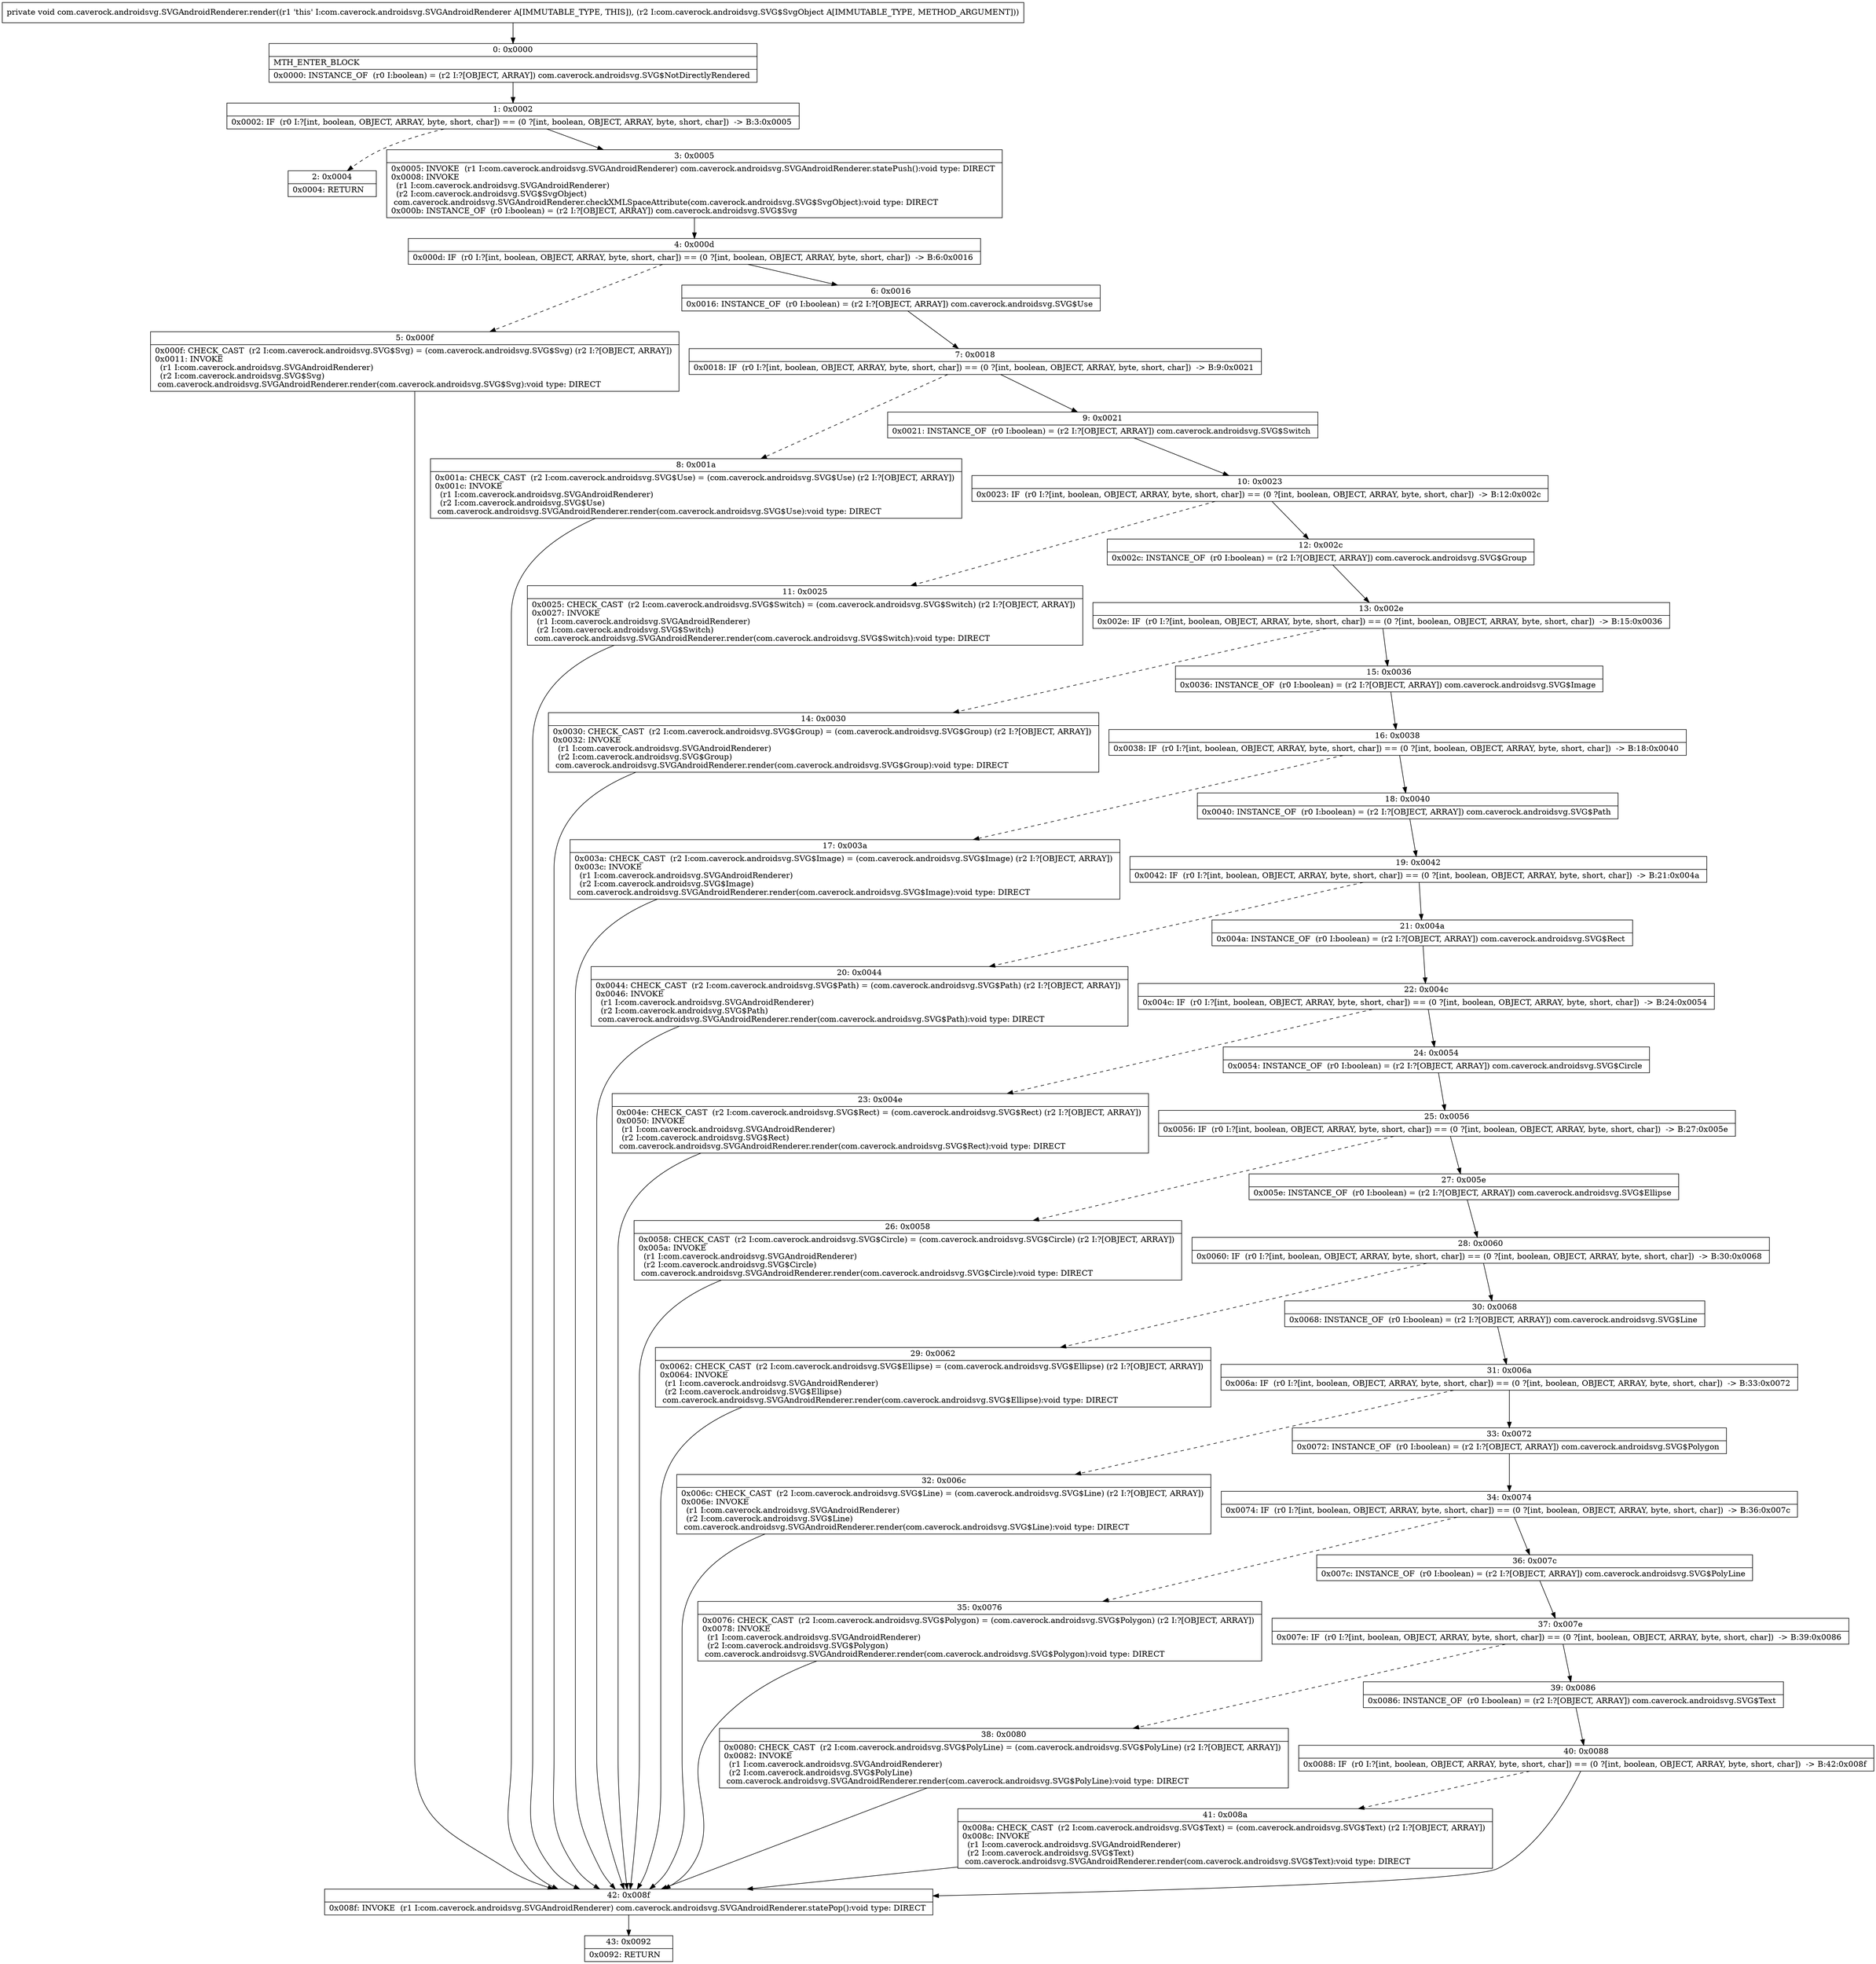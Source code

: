digraph "CFG forcom.caverock.androidsvg.SVGAndroidRenderer.render(Lcom\/caverock\/androidsvg\/SVG$SvgObject;)V" {
Node_0 [shape=record,label="{0\:\ 0x0000|MTH_ENTER_BLOCK\l|0x0000: INSTANCE_OF  (r0 I:boolean) = (r2 I:?[OBJECT, ARRAY]) com.caverock.androidsvg.SVG$NotDirectlyRendered \l}"];
Node_1 [shape=record,label="{1\:\ 0x0002|0x0002: IF  (r0 I:?[int, boolean, OBJECT, ARRAY, byte, short, char]) == (0 ?[int, boolean, OBJECT, ARRAY, byte, short, char])  \-\> B:3:0x0005 \l}"];
Node_2 [shape=record,label="{2\:\ 0x0004|0x0004: RETURN   \l}"];
Node_3 [shape=record,label="{3\:\ 0x0005|0x0005: INVOKE  (r1 I:com.caverock.androidsvg.SVGAndroidRenderer) com.caverock.androidsvg.SVGAndroidRenderer.statePush():void type: DIRECT \l0x0008: INVOKE  \l  (r1 I:com.caverock.androidsvg.SVGAndroidRenderer)\l  (r2 I:com.caverock.androidsvg.SVG$SvgObject)\l com.caverock.androidsvg.SVGAndroidRenderer.checkXMLSpaceAttribute(com.caverock.androidsvg.SVG$SvgObject):void type: DIRECT \l0x000b: INSTANCE_OF  (r0 I:boolean) = (r2 I:?[OBJECT, ARRAY]) com.caverock.androidsvg.SVG$Svg \l}"];
Node_4 [shape=record,label="{4\:\ 0x000d|0x000d: IF  (r0 I:?[int, boolean, OBJECT, ARRAY, byte, short, char]) == (0 ?[int, boolean, OBJECT, ARRAY, byte, short, char])  \-\> B:6:0x0016 \l}"];
Node_5 [shape=record,label="{5\:\ 0x000f|0x000f: CHECK_CAST  (r2 I:com.caverock.androidsvg.SVG$Svg) = (com.caverock.androidsvg.SVG$Svg) (r2 I:?[OBJECT, ARRAY]) \l0x0011: INVOKE  \l  (r1 I:com.caverock.androidsvg.SVGAndroidRenderer)\l  (r2 I:com.caverock.androidsvg.SVG$Svg)\l com.caverock.androidsvg.SVGAndroidRenderer.render(com.caverock.androidsvg.SVG$Svg):void type: DIRECT \l}"];
Node_6 [shape=record,label="{6\:\ 0x0016|0x0016: INSTANCE_OF  (r0 I:boolean) = (r2 I:?[OBJECT, ARRAY]) com.caverock.androidsvg.SVG$Use \l}"];
Node_7 [shape=record,label="{7\:\ 0x0018|0x0018: IF  (r0 I:?[int, boolean, OBJECT, ARRAY, byte, short, char]) == (0 ?[int, boolean, OBJECT, ARRAY, byte, short, char])  \-\> B:9:0x0021 \l}"];
Node_8 [shape=record,label="{8\:\ 0x001a|0x001a: CHECK_CAST  (r2 I:com.caverock.androidsvg.SVG$Use) = (com.caverock.androidsvg.SVG$Use) (r2 I:?[OBJECT, ARRAY]) \l0x001c: INVOKE  \l  (r1 I:com.caverock.androidsvg.SVGAndroidRenderer)\l  (r2 I:com.caverock.androidsvg.SVG$Use)\l com.caverock.androidsvg.SVGAndroidRenderer.render(com.caverock.androidsvg.SVG$Use):void type: DIRECT \l}"];
Node_9 [shape=record,label="{9\:\ 0x0021|0x0021: INSTANCE_OF  (r0 I:boolean) = (r2 I:?[OBJECT, ARRAY]) com.caverock.androidsvg.SVG$Switch \l}"];
Node_10 [shape=record,label="{10\:\ 0x0023|0x0023: IF  (r0 I:?[int, boolean, OBJECT, ARRAY, byte, short, char]) == (0 ?[int, boolean, OBJECT, ARRAY, byte, short, char])  \-\> B:12:0x002c \l}"];
Node_11 [shape=record,label="{11\:\ 0x0025|0x0025: CHECK_CAST  (r2 I:com.caverock.androidsvg.SVG$Switch) = (com.caverock.androidsvg.SVG$Switch) (r2 I:?[OBJECT, ARRAY]) \l0x0027: INVOKE  \l  (r1 I:com.caverock.androidsvg.SVGAndroidRenderer)\l  (r2 I:com.caverock.androidsvg.SVG$Switch)\l com.caverock.androidsvg.SVGAndroidRenderer.render(com.caverock.androidsvg.SVG$Switch):void type: DIRECT \l}"];
Node_12 [shape=record,label="{12\:\ 0x002c|0x002c: INSTANCE_OF  (r0 I:boolean) = (r2 I:?[OBJECT, ARRAY]) com.caverock.androidsvg.SVG$Group \l}"];
Node_13 [shape=record,label="{13\:\ 0x002e|0x002e: IF  (r0 I:?[int, boolean, OBJECT, ARRAY, byte, short, char]) == (0 ?[int, boolean, OBJECT, ARRAY, byte, short, char])  \-\> B:15:0x0036 \l}"];
Node_14 [shape=record,label="{14\:\ 0x0030|0x0030: CHECK_CAST  (r2 I:com.caverock.androidsvg.SVG$Group) = (com.caverock.androidsvg.SVG$Group) (r2 I:?[OBJECT, ARRAY]) \l0x0032: INVOKE  \l  (r1 I:com.caverock.androidsvg.SVGAndroidRenderer)\l  (r2 I:com.caverock.androidsvg.SVG$Group)\l com.caverock.androidsvg.SVGAndroidRenderer.render(com.caverock.androidsvg.SVG$Group):void type: DIRECT \l}"];
Node_15 [shape=record,label="{15\:\ 0x0036|0x0036: INSTANCE_OF  (r0 I:boolean) = (r2 I:?[OBJECT, ARRAY]) com.caverock.androidsvg.SVG$Image \l}"];
Node_16 [shape=record,label="{16\:\ 0x0038|0x0038: IF  (r0 I:?[int, boolean, OBJECT, ARRAY, byte, short, char]) == (0 ?[int, boolean, OBJECT, ARRAY, byte, short, char])  \-\> B:18:0x0040 \l}"];
Node_17 [shape=record,label="{17\:\ 0x003a|0x003a: CHECK_CAST  (r2 I:com.caverock.androidsvg.SVG$Image) = (com.caverock.androidsvg.SVG$Image) (r2 I:?[OBJECT, ARRAY]) \l0x003c: INVOKE  \l  (r1 I:com.caverock.androidsvg.SVGAndroidRenderer)\l  (r2 I:com.caverock.androidsvg.SVG$Image)\l com.caverock.androidsvg.SVGAndroidRenderer.render(com.caverock.androidsvg.SVG$Image):void type: DIRECT \l}"];
Node_18 [shape=record,label="{18\:\ 0x0040|0x0040: INSTANCE_OF  (r0 I:boolean) = (r2 I:?[OBJECT, ARRAY]) com.caverock.androidsvg.SVG$Path \l}"];
Node_19 [shape=record,label="{19\:\ 0x0042|0x0042: IF  (r0 I:?[int, boolean, OBJECT, ARRAY, byte, short, char]) == (0 ?[int, boolean, OBJECT, ARRAY, byte, short, char])  \-\> B:21:0x004a \l}"];
Node_20 [shape=record,label="{20\:\ 0x0044|0x0044: CHECK_CAST  (r2 I:com.caverock.androidsvg.SVG$Path) = (com.caverock.androidsvg.SVG$Path) (r2 I:?[OBJECT, ARRAY]) \l0x0046: INVOKE  \l  (r1 I:com.caverock.androidsvg.SVGAndroidRenderer)\l  (r2 I:com.caverock.androidsvg.SVG$Path)\l com.caverock.androidsvg.SVGAndroidRenderer.render(com.caverock.androidsvg.SVG$Path):void type: DIRECT \l}"];
Node_21 [shape=record,label="{21\:\ 0x004a|0x004a: INSTANCE_OF  (r0 I:boolean) = (r2 I:?[OBJECT, ARRAY]) com.caverock.androidsvg.SVG$Rect \l}"];
Node_22 [shape=record,label="{22\:\ 0x004c|0x004c: IF  (r0 I:?[int, boolean, OBJECT, ARRAY, byte, short, char]) == (0 ?[int, boolean, OBJECT, ARRAY, byte, short, char])  \-\> B:24:0x0054 \l}"];
Node_23 [shape=record,label="{23\:\ 0x004e|0x004e: CHECK_CAST  (r2 I:com.caverock.androidsvg.SVG$Rect) = (com.caverock.androidsvg.SVG$Rect) (r2 I:?[OBJECT, ARRAY]) \l0x0050: INVOKE  \l  (r1 I:com.caverock.androidsvg.SVGAndroidRenderer)\l  (r2 I:com.caverock.androidsvg.SVG$Rect)\l com.caverock.androidsvg.SVGAndroidRenderer.render(com.caverock.androidsvg.SVG$Rect):void type: DIRECT \l}"];
Node_24 [shape=record,label="{24\:\ 0x0054|0x0054: INSTANCE_OF  (r0 I:boolean) = (r2 I:?[OBJECT, ARRAY]) com.caverock.androidsvg.SVG$Circle \l}"];
Node_25 [shape=record,label="{25\:\ 0x0056|0x0056: IF  (r0 I:?[int, boolean, OBJECT, ARRAY, byte, short, char]) == (0 ?[int, boolean, OBJECT, ARRAY, byte, short, char])  \-\> B:27:0x005e \l}"];
Node_26 [shape=record,label="{26\:\ 0x0058|0x0058: CHECK_CAST  (r2 I:com.caverock.androidsvg.SVG$Circle) = (com.caverock.androidsvg.SVG$Circle) (r2 I:?[OBJECT, ARRAY]) \l0x005a: INVOKE  \l  (r1 I:com.caverock.androidsvg.SVGAndroidRenderer)\l  (r2 I:com.caverock.androidsvg.SVG$Circle)\l com.caverock.androidsvg.SVGAndroidRenderer.render(com.caverock.androidsvg.SVG$Circle):void type: DIRECT \l}"];
Node_27 [shape=record,label="{27\:\ 0x005e|0x005e: INSTANCE_OF  (r0 I:boolean) = (r2 I:?[OBJECT, ARRAY]) com.caverock.androidsvg.SVG$Ellipse \l}"];
Node_28 [shape=record,label="{28\:\ 0x0060|0x0060: IF  (r0 I:?[int, boolean, OBJECT, ARRAY, byte, short, char]) == (0 ?[int, boolean, OBJECT, ARRAY, byte, short, char])  \-\> B:30:0x0068 \l}"];
Node_29 [shape=record,label="{29\:\ 0x0062|0x0062: CHECK_CAST  (r2 I:com.caverock.androidsvg.SVG$Ellipse) = (com.caverock.androidsvg.SVG$Ellipse) (r2 I:?[OBJECT, ARRAY]) \l0x0064: INVOKE  \l  (r1 I:com.caverock.androidsvg.SVGAndroidRenderer)\l  (r2 I:com.caverock.androidsvg.SVG$Ellipse)\l com.caverock.androidsvg.SVGAndroidRenderer.render(com.caverock.androidsvg.SVG$Ellipse):void type: DIRECT \l}"];
Node_30 [shape=record,label="{30\:\ 0x0068|0x0068: INSTANCE_OF  (r0 I:boolean) = (r2 I:?[OBJECT, ARRAY]) com.caverock.androidsvg.SVG$Line \l}"];
Node_31 [shape=record,label="{31\:\ 0x006a|0x006a: IF  (r0 I:?[int, boolean, OBJECT, ARRAY, byte, short, char]) == (0 ?[int, boolean, OBJECT, ARRAY, byte, short, char])  \-\> B:33:0x0072 \l}"];
Node_32 [shape=record,label="{32\:\ 0x006c|0x006c: CHECK_CAST  (r2 I:com.caverock.androidsvg.SVG$Line) = (com.caverock.androidsvg.SVG$Line) (r2 I:?[OBJECT, ARRAY]) \l0x006e: INVOKE  \l  (r1 I:com.caverock.androidsvg.SVGAndroidRenderer)\l  (r2 I:com.caverock.androidsvg.SVG$Line)\l com.caverock.androidsvg.SVGAndroidRenderer.render(com.caverock.androidsvg.SVG$Line):void type: DIRECT \l}"];
Node_33 [shape=record,label="{33\:\ 0x0072|0x0072: INSTANCE_OF  (r0 I:boolean) = (r2 I:?[OBJECT, ARRAY]) com.caverock.androidsvg.SVG$Polygon \l}"];
Node_34 [shape=record,label="{34\:\ 0x0074|0x0074: IF  (r0 I:?[int, boolean, OBJECT, ARRAY, byte, short, char]) == (0 ?[int, boolean, OBJECT, ARRAY, byte, short, char])  \-\> B:36:0x007c \l}"];
Node_35 [shape=record,label="{35\:\ 0x0076|0x0076: CHECK_CAST  (r2 I:com.caverock.androidsvg.SVG$Polygon) = (com.caverock.androidsvg.SVG$Polygon) (r2 I:?[OBJECT, ARRAY]) \l0x0078: INVOKE  \l  (r1 I:com.caverock.androidsvg.SVGAndroidRenderer)\l  (r2 I:com.caverock.androidsvg.SVG$Polygon)\l com.caverock.androidsvg.SVGAndroidRenderer.render(com.caverock.androidsvg.SVG$Polygon):void type: DIRECT \l}"];
Node_36 [shape=record,label="{36\:\ 0x007c|0x007c: INSTANCE_OF  (r0 I:boolean) = (r2 I:?[OBJECT, ARRAY]) com.caverock.androidsvg.SVG$PolyLine \l}"];
Node_37 [shape=record,label="{37\:\ 0x007e|0x007e: IF  (r0 I:?[int, boolean, OBJECT, ARRAY, byte, short, char]) == (0 ?[int, boolean, OBJECT, ARRAY, byte, short, char])  \-\> B:39:0x0086 \l}"];
Node_38 [shape=record,label="{38\:\ 0x0080|0x0080: CHECK_CAST  (r2 I:com.caverock.androidsvg.SVG$PolyLine) = (com.caverock.androidsvg.SVG$PolyLine) (r2 I:?[OBJECT, ARRAY]) \l0x0082: INVOKE  \l  (r1 I:com.caverock.androidsvg.SVGAndroidRenderer)\l  (r2 I:com.caverock.androidsvg.SVG$PolyLine)\l com.caverock.androidsvg.SVGAndroidRenderer.render(com.caverock.androidsvg.SVG$PolyLine):void type: DIRECT \l}"];
Node_39 [shape=record,label="{39\:\ 0x0086|0x0086: INSTANCE_OF  (r0 I:boolean) = (r2 I:?[OBJECT, ARRAY]) com.caverock.androidsvg.SVG$Text \l}"];
Node_40 [shape=record,label="{40\:\ 0x0088|0x0088: IF  (r0 I:?[int, boolean, OBJECT, ARRAY, byte, short, char]) == (0 ?[int, boolean, OBJECT, ARRAY, byte, short, char])  \-\> B:42:0x008f \l}"];
Node_41 [shape=record,label="{41\:\ 0x008a|0x008a: CHECK_CAST  (r2 I:com.caverock.androidsvg.SVG$Text) = (com.caverock.androidsvg.SVG$Text) (r2 I:?[OBJECT, ARRAY]) \l0x008c: INVOKE  \l  (r1 I:com.caverock.androidsvg.SVGAndroidRenderer)\l  (r2 I:com.caverock.androidsvg.SVG$Text)\l com.caverock.androidsvg.SVGAndroidRenderer.render(com.caverock.androidsvg.SVG$Text):void type: DIRECT \l}"];
Node_42 [shape=record,label="{42\:\ 0x008f|0x008f: INVOKE  (r1 I:com.caverock.androidsvg.SVGAndroidRenderer) com.caverock.androidsvg.SVGAndroidRenderer.statePop():void type: DIRECT \l}"];
Node_43 [shape=record,label="{43\:\ 0x0092|0x0092: RETURN   \l}"];
MethodNode[shape=record,label="{private void com.caverock.androidsvg.SVGAndroidRenderer.render((r1 'this' I:com.caverock.androidsvg.SVGAndroidRenderer A[IMMUTABLE_TYPE, THIS]), (r2 I:com.caverock.androidsvg.SVG$SvgObject A[IMMUTABLE_TYPE, METHOD_ARGUMENT])) }"];
MethodNode -> Node_0;
Node_0 -> Node_1;
Node_1 -> Node_2[style=dashed];
Node_1 -> Node_3;
Node_3 -> Node_4;
Node_4 -> Node_5[style=dashed];
Node_4 -> Node_6;
Node_5 -> Node_42;
Node_6 -> Node_7;
Node_7 -> Node_8[style=dashed];
Node_7 -> Node_9;
Node_8 -> Node_42;
Node_9 -> Node_10;
Node_10 -> Node_11[style=dashed];
Node_10 -> Node_12;
Node_11 -> Node_42;
Node_12 -> Node_13;
Node_13 -> Node_14[style=dashed];
Node_13 -> Node_15;
Node_14 -> Node_42;
Node_15 -> Node_16;
Node_16 -> Node_17[style=dashed];
Node_16 -> Node_18;
Node_17 -> Node_42;
Node_18 -> Node_19;
Node_19 -> Node_20[style=dashed];
Node_19 -> Node_21;
Node_20 -> Node_42;
Node_21 -> Node_22;
Node_22 -> Node_23[style=dashed];
Node_22 -> Node_24;
Node_23 -> Node_42;
Node_24 -> Node_25;
Node_25 -> Node_26[style=dashed];
Node_25 -> Node_27;
Node_26 -> Node_42;
Node_27 -> Node_28;
Node_28 -> Node_29[style=dashed];
Node_28 -> Node_30;
Node_29 -> Node_42;
Node_30 -> Node_31;
Node_31 -> Node_32[style=dashed];
Node_31 -> Node_33;
Node_32 -> Node_42;
Node_33 -> Node_34;
Node_34 -> Node_35[style=dashed];
Node_34 -> Node_36;
Node_35 -> Node_42;
Node_36 -> Node_37;
Node_37 -> Node_38[style=dashed];
Node_37 -> Node_39;
Node_38 -> Node_42;
Node_39 -> Node_40;
Node_40 -> Node_41[style=dashed];
Node_40 -> Node_42;
Node_41 -> Node_42;
Node_42 -> Node_43;
}

